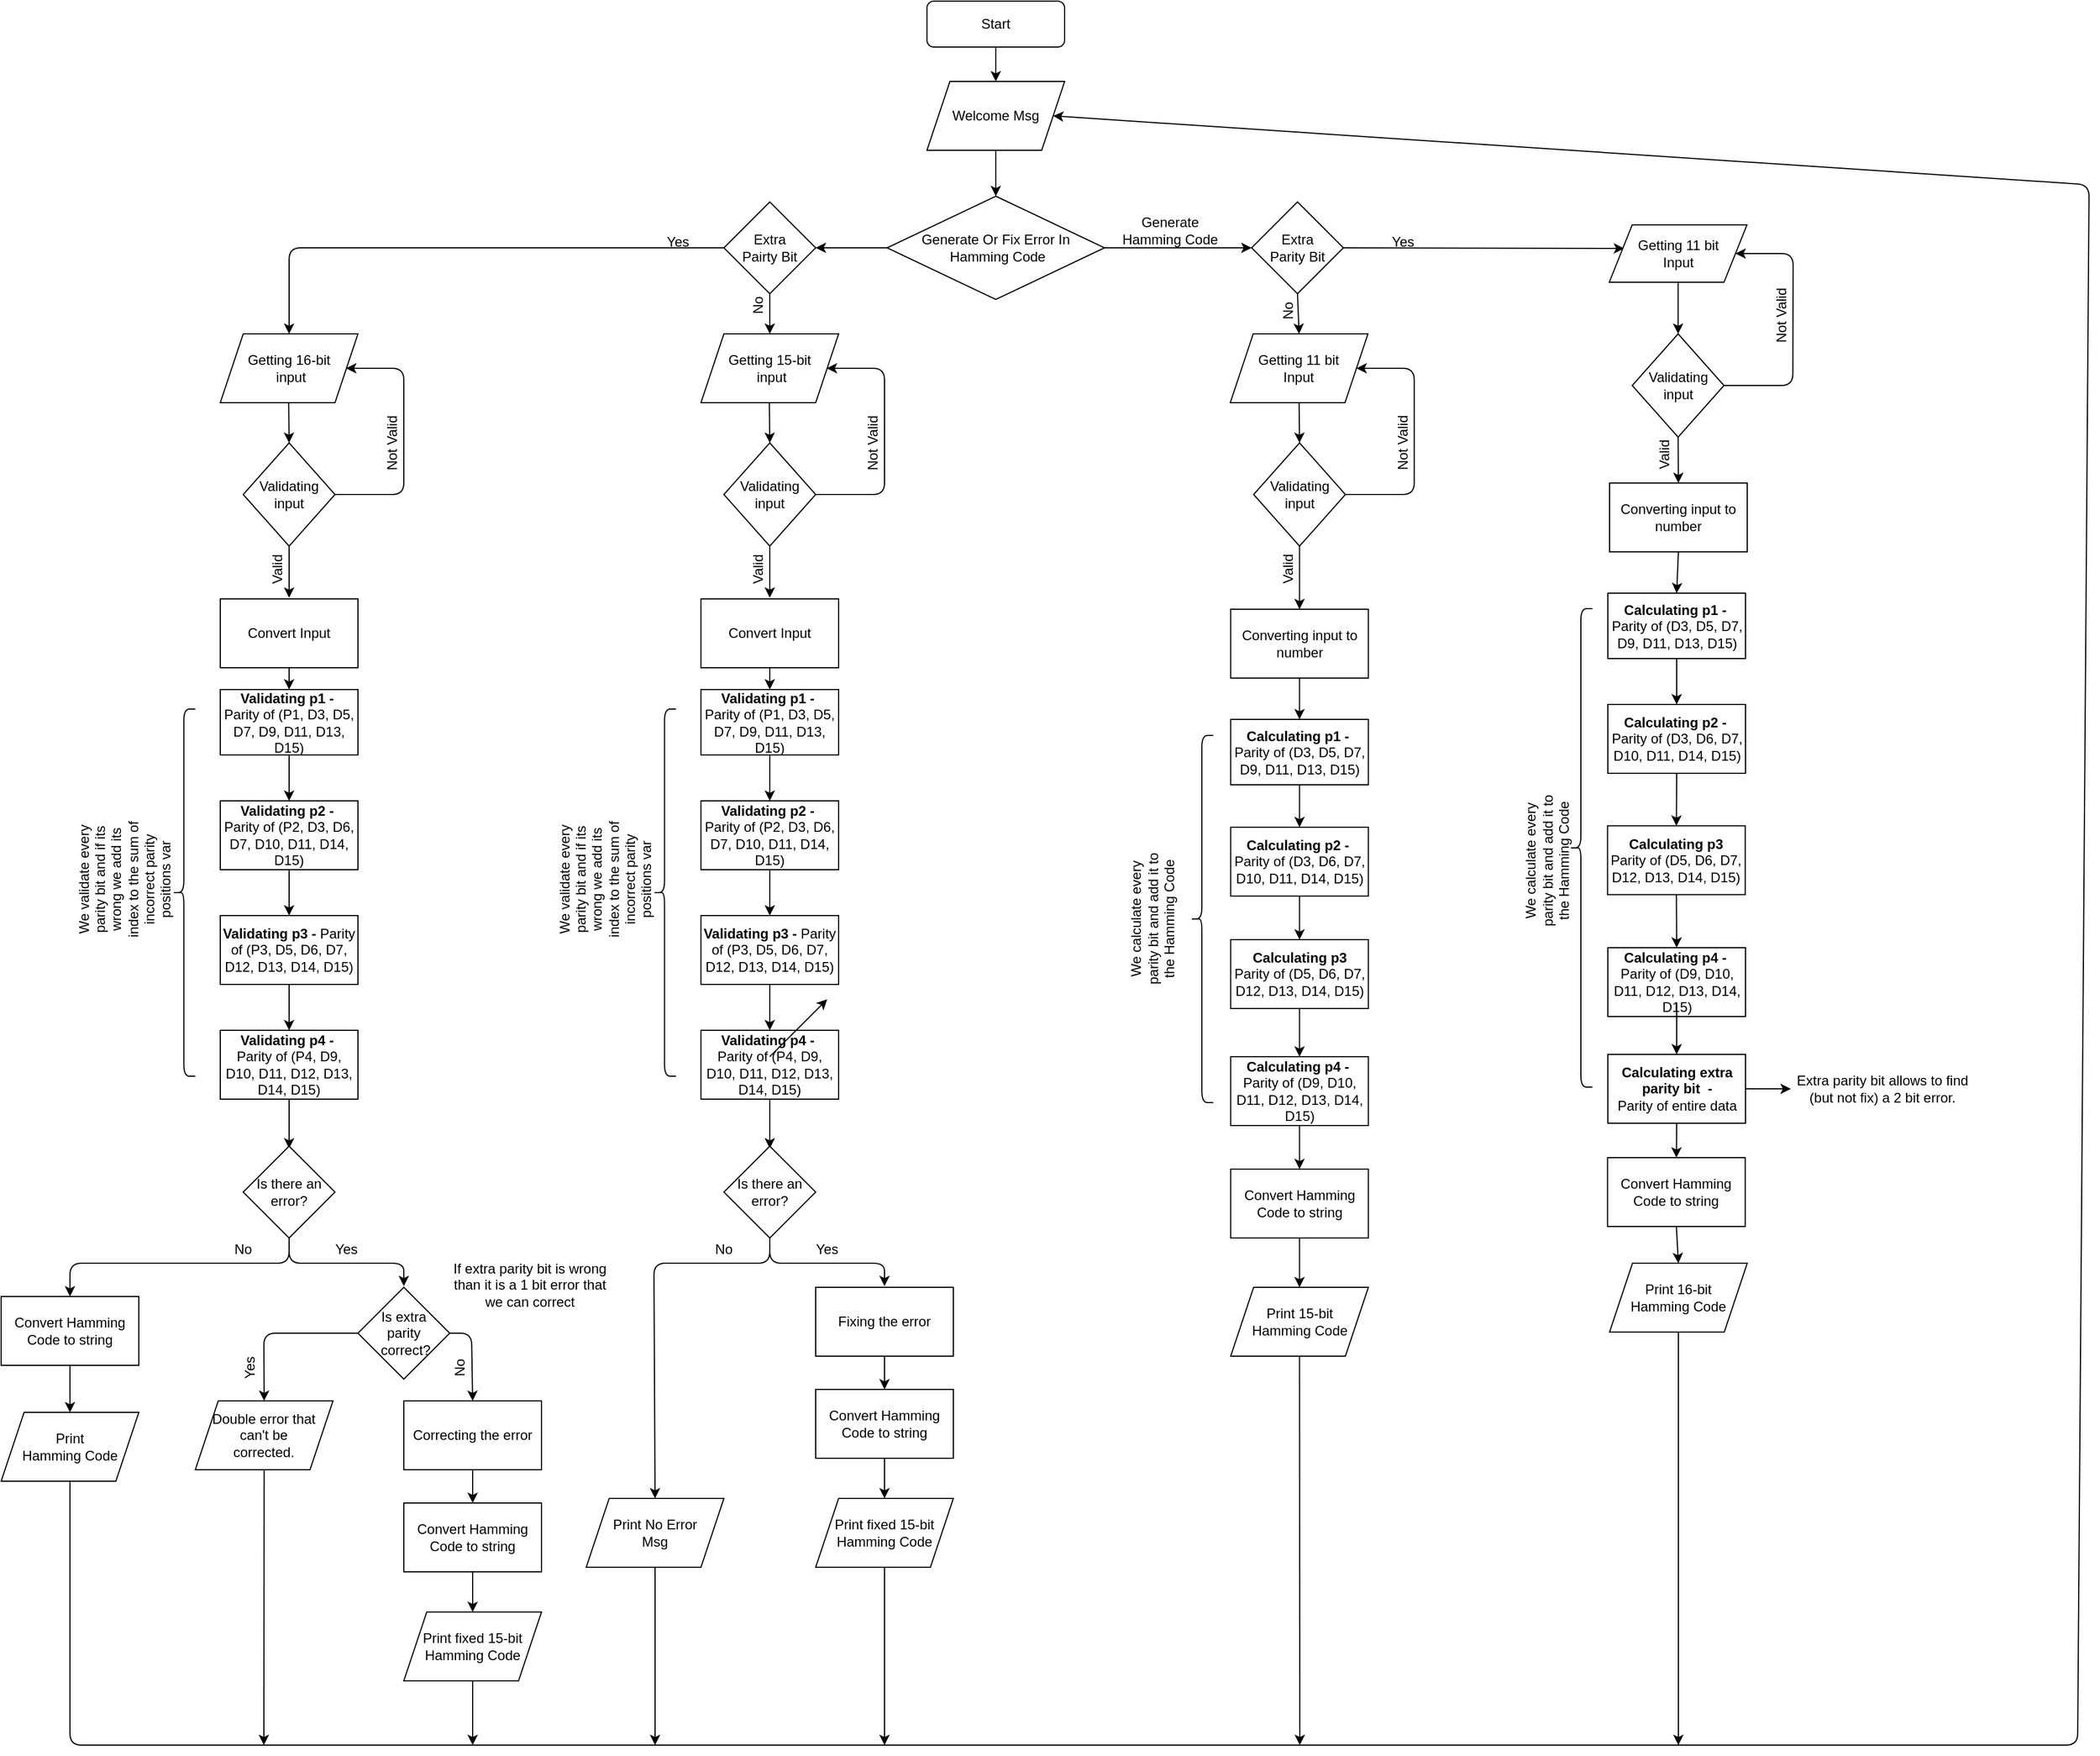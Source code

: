 <mxfile version="14.7.4" type="github">
  <diagram id="C5RBs43oDa-KdzZeNtuy" name="Page-1">
    <mxGraphModel dx="3651" dy="1689" grid="1" gridSize="10" guides="1" tooltips="1" connect="1" arrows="1" fold="1" page="1" pageScale="1" pageWidth="1654" pageHeight="1169" math="0" shadow="0">
      <root>
        <mxCell id="WIyWlLk6GJQsqaUBKTNV-0" />
        <mxCell id="WIyWlLk6GJQsqaUBKTNV-1" parent="WIyWlLk6GJQsqaUBKTNV-0" />
        <mxCell id="xXMIpHP0vvAsFntQTSwB-5" value="Welcome Msg" style="shape=parallelogram;perimeter=parallelogramPerimeter;whiteSpace=wrap;html=1;fixedSize=1;" parent="WIyWlLk6GJQsqaUBKTNV-1" vertex="1">
          <mxGeometry x="1397" y="110" width="120" height="60" as="geometry" />
        </mxCell>
        <mxCell id="xXMIpHP0vvAsFntQTSwB-6" value="" style="endArrow=classic;html=1;exitX=0.5;exitY=1;exitDx=0;exitDy=0;" parent="WIyWlLk6GJQsqaUBKTNV-1" target="xXMIpHP0vvAsFntQTSwB-5" edge="1">
          <mxGeometry width="50" height="50" relative="1" as="geometry">
            <mxPoint x="1457" y="80" as="sourcePoint" />
            <mxPoint x="1460" y="150" as="targetPoint" />
          </mxGeometry>
        </mxCell>
        <mxCell id="xXMIpHP0vvAsFntQTSwB-7" value="Generate Or Fix Error In&lt;br&gt;&amp;nbsp;Hamming Code" style="rhombus;whiteSpace=wrap;html=1;" parent="WIyWlLk6GJQsqaUBKTNV-1" vertex="1">
          <mxGeometry x="1362.25" y="210" width="189.5" height="90" as="geometry" />
        </mxCell>
        <mxCell id="xXMIpHP0vvAsFntQTSwB-8" value="" style="endArrow=classic;html=1;exitX=0.5;exitY=1;exitDx=0;exitDy=0;" parent="WIyWlLk6GJQsqaUBKTNV-1" source="xXMIpHP0vvAsFntQTSwB-5" target="xXMIpHP0vvAsFntQTSwB-7" edge="1">
          <mxGeometry width="50" height="50" relative="1" as="geometry">
            <mxPoint x="1190" y="310" as="sourcePoint" />
            <mxPoint x="1240" y="260" as="targetPoint" />
          </mxGeometry>
        </mxCell>
        <mxCell id="xXMIpHP0vvAsFntQTSwB-10" value="Start" style="rounded=1;whiteSpace=wrap;html=1;" parent="WIyWlLk6GJQsqaUBKTNV-1" vertex="1">
          <mxGeometry x="1397" y="40" width="120" height="40" as="geometry" />
        </mxCell>
        <mxCell id="xXMIpHP0vvAsFntQTSwB-11" value="" style="endArrow=classic;html=1;exitX=0;exitY=0.5;exitDx=0;exitDy=0;" parent="WIyWlLk6GJQsqaUBKTNV-1" source="xXMIpHP0vvAsFntQTSwB-7" edge="1">
          <mxGeometry width="50" height="50" relative="1" as="geometry">
            <mxPoint x="1280" y="440" as="sourcePoint" />
            <mxPoint x="1300" y="255" as="targetPoint" />
          </mxGeometry>
        </mxCell>
        <mxCell id="xXMIpHP0vvAsFntQTSwB-12" value="" style="endArrow=classic;html=1;exitX=1;exitY=0.5;exitDx=0;exitDy=0;" parent="WIyWlLk6GJQsqaUBKTNV-1" source="xXMIpHP0vvAsFntQTSwB-7" edge="1">
          <mxGeometry width="50" height="50" relative="1" as="geometry">
            <mxPoint x="1240" y="480" as="sourcePoint" />
            <mxPoint x="1680" y="255" as="targetPoint" />
          </mxGeometry>
        </mxCell>
        <mxCell id="xXMIpHP0vvAsFntQTSwB-13" value="Generate Hamming Code" style="text;html=1;strokeColor=none;fillColor=none;align=center;verticalAlign=middle;whiteSpace=wrap;rounded=0;" parent="WIyWlLk6GJQsqaUBKTNV-1" vertex="1">
          <mxGeometry x="1560" y="230" width="98.25" height="20" as="geometry" />
        </mxCell>
        <mxCell id="xXMIpHP0vvAsFntQTSwB-14" value="Getting 11 bit&lt;br&gt;Input" style="shape=parallelogram;perimeter=parallelogramPerimeter;whiteSpace=wrap;html=1;fixedSize=1;" parent="WIyWlLk6GJQsqaUBKTNV-1" vertex="1">
          <mxGeometry x="1661.38" y="330" width="120" height="60" as="geometry" />
        </mxCell>
        <mxCell id="xXMIpHP0vvAsFntQTSwB-16" value="" style="endArrow=classic;html=1;exitX=0.5;exitY=1;exitDx=0;exitDy=0;entryX=0.5;entryY=0;entryDx=0;entryDy=0;" parent="WIyWlLk6GJQsqaUBKTNV-1" source="xXMIpHP0vvAsFntQTSwB-14" edge="1">
          <mxGeometry width="50" height="50" relative="1" as="geometry">
            <mxPoint x="1381.75" y="545" as="sourcePoint" />
            <mxPoint x="1721.75" y="425" as="targetPoint" />
          </mxGeometry>
        </mxCell>
        <mxCell id="xXMIpHP0vvAsFntQTSwB-17" value="" style="endArrow=classic;html=1;exitX=0.5;exitY=1;exitDx=0;exitDy=0;entryX=0.5;entryY=0;entryDx=0;entryDy=0;" parent="WIyWlLk6GJQsqaUBKTNV-1" source="xXMIpHP0vvAsFntQTSwB-39" target="xXMIpHP0vvAsFntQTSwB-138" edge="1">
          <mxGeometry width="50" height="50" relative="1" as="geometry">
            <mxPoint x="1721.75" y="521" as="sourcePoint" />
            <mxPoint x="1719" y="580" as="targetPoint" />
          </mxGeometry>
        </mxCell>
        <mxCell id="xXMIpHP0vvAsFntQTSwB-18" value="&lt;b&gt;Calculating p1 -&amp;nbsp;&lt;br&gt;&lt;/b&gt;Parity of (D3, D5, D7, D9, D11, D13, D15)" style="rounded=0;whiteSpace=wrap;html=1;" parent="WIyWlLk6GJQsqaUBKTNV-1" vertex="1">
          <mxGeometry x="1661.75" y="666" width="120" height="57" as="geometry" />
        </mxCell>
        <mxCell id="xXMIpHP0vvAsFntQTSwB-21" value="" style="endArrow=classic;html=1;exitX=0.5;exitY=1;exitDx=0;exitDy=0;entryX=0.5;entryY=0;entryDx=0;entryDy=0;" parent="WIyWlLk6GJQsqaUBKTNV-1" source="xXMIpHP0vvAsFntQTSwB-18" target="xXMIpHP0vvAsFntQTSwB-22" edge="1">
          <mxGeometry width="50" height="50" relative="1" as="geometry">
            <mxPoint x="1718.75" y="727" as="sourcePoint" />
            <mxPoint x="1718.75" y="767" as="targetPoint" />
          </mxGeometry>
        </mxCell>
        <mxCell id="xXMIpHP0vvAsFntQTSwB-22" value="&lt;b&gt;Calculating p2 -&amp;nbsp;&lt;/b&gt;&lt;br&gt;Parity of (D3, D6, D7, D10, D11, D14, D15)" style="rounded=0;whiteSpace=wrap;html=1;" parent="WIyWlLk6GJQsqaUBKTNV-1" vertex="1">
          <mxGeometry x="1661.75" y="760" width="120" height="60" as="geometry" />
        </mxCell>
        <mxCell id="xXMIpHP0vvAsFntQTSwB-23" value="" style="endArrow=classic;html=1;exitX=0.5;exitY=1;exitDx=0;exitDy=0;entryX=0.5;entryY=0;entryDx=0;entryDy=0;" parent="WIyWlLk6GJQsqaUBKTNV-1" source="xXMIpHP0vvAsFntQTSwB-22" target="xXMIpHP0vvAsFntQTSwB-24" edge="1">
          <mxGeometry width="50" height="50" relative="1" as="geometry">
            <mxPoint x="1718.75" y="827" as="sourcePoint" />
            <mxPoint x="1718.75" y="867" as="targetPoint" />
          </mxGeometry>
        </mxCell>
        <mxCell id="xXMIpHP0vvAsFntQTSwB-24" value="&lt;b&gt;Calculating p3&lt;/b&gt;&lt;br&gt;Parity of (D5, D6, D7, D12, D13, D14, D15)" style="rounded=0;whiteSpace=wrap;html=1;" parent="WIyWlLk6GJQsqaUBKTNV-1" vertex="1">
          <mxGeometry x="1661.75" y="858" width="120" height="60" as="geometry" />
        </mxCell>
        <mxCell id="xXMIpHP0vvAsFntQTSwB-25" value="" style="endArrow=classic;html=1;exitX=0.5;exitY=1;exitDx=0;exitDy=0;entryX=0.5;entryY=0;entryDx=0;entryDy=0;" parent="WIyWlLk6GJQsqaUBKTNV-1" source="xXMIpHP0vvAsFntQTSwB-24" target="xXMIpHP0vvAsFntQTSwB-26" edge="1">
          <mxGeometry width="50" height="50" relative="1" as="geometry">
            <mxPoint x="1718.75" y="927" as="sourcePoint" />
            <mxPoint x="1719" y="980" as="targetPoint" />
          </mxGeometry>
        </mxCell>
        <mxCell id="xXMIpHP0vvAsFntQTSwB-26" value="&lt;b&gt;Calculating p4 -&amp;nbsp;&lt;/b&gt;&lt;br&gt;Parity of (D9, D10, D11, D12, D13, D14, D15)" style="rounded=0;whiteSpace=wrap;html=1;" parent="WIyWlLk6GJQsqaUBKTNV-1" vertex="1">
          <mxGeometry x="1661.75" y="960" width="120" height="60" as="geometry" />
        </mxCell>
        <mxCell id="xXMIpHP0vvAsFntQTSwB-35" value="Convert Hamming Code to string" style="rounded=0;whiteSpace=wrap;html=1;" parent="WIyWlLk6GJQsqaUBKTNV-1" vertex="1">
          <mxGeometry x="1661.75" y="1058" width="120" height="60" as="geometry" />
        </mxCell>
        <mxCell id="xXMIpHP0vvAsFntQTSwB-36" value="" style="endArrow=classic;html=1;exitX=0.5;exitY=1;exitDx=0;exitDy=0;entryX=0.5;entryY=0;entryDx=0;entryDy=0;" parent="WIyWlLk6GJQsqaUBKTNV-1" source="xXMIpHP0vvAsFntQTSwB-26" target="xXMIpHP0vvAsFntQTSwB-35" edge="1">
          <mxGeometry width="50" height="50" relative="1" as="geometry">
            <mxPoint x="1718.75" y="1027" as="sourcePoint" />
            <mxPoint x="1428.75" y="1132" as="targetPoint" />
          </mxGeometry>
        </mxCell>
        <mxCell id="xXMIpHP0vvAsFntQTSwB-37" value="Print 15-bit&lt;br&gt;Hamming Code" style="shape=parallelogram;perimeter=parallelogramPerimeter;whiteSpace=wrap;html=1;fixedSize=1;" parent="WIyWlLk6GJQsqaUBKTNV-1" vertex="1">
          <mxGeometry x="1661.75" y="1161" width="120" height="60" as="geometry" />
        </mxCell>
        <mxCell id="xXMIpHP0vvAsFntQTSwB-38" value="" style="endArrow=classic;html=1;exitX=0.5;exitY=1;exitDx=0;exitDy=0;entryX=0.5;entryY=0;entryDx=0;entryDy=0;" parent="WIyWlLk6GJQsqaUBKTNV-1" source="xXMIpHP0vvAsFntQTSwB-35" target="xXMIpHP0vvAsFntQTSwB-37" edge="1">
          <mxGeometry width="50" height="50" relative="1" as="geometry">
            <mxPoint x="1751.75" y="928" as="sourcePoint" />
            <mxPoint x="1751.75" y="963" as="targetPoint" />
          </mxGeometry>
        </mxCell>
        <mxCell id="xXMIpHP0vvAsFntQTSwB-39" value="&amp;nbsp;Validating&amp;nbsp;&lt;br&gt;input" style="rhombus;whiteSpace=wrap;html=1;" parent="WIyWlLk6GJQsqaUBKTNV-1" vertex="1">
          <mxGeometry x="1681.75" y="425" width="80" height="90" as="geometry" />
        </mxCell>
        <mxCell id="xXMIpHP0vvAsFntQTSwB-42" value="" style="endArrow=classic;html=1;exitX=1;exitY=0.5;exitDx=0;exitDy=0;entryX=1;entryY=0.5;entryDx=0;entryDy=0;" parent="WIyWlLk6GJQsqaUBKTNV-1" source="xXMIpHP0vvAsFntQTSwB-39" target="xXMIpHP0vvAsFntQTSwB-14" edge="1">
          <mxGeometry width="50" height="50" relative="1" as="geometry">
            <mxPoint x="1491.75" y="525" as="sourcePoint" />
            <mxPoint x="1541.75" y="475" as="targetPoint" />
            <Array as="points">
              <mxPoint x="1821.75" y="470" />
              <mxPoint x="1821.75" y="360" />
            </Array>
          </mxGeometry>
        </mxCell>
        <mxCell id="xXMIpHP0vvAsFntQTSwB-43" value="Not Valid" style="text;html=1;strokeColor=none;fillColor=none;align=center;verticalAlign=middle;whiteSpace=wrap;rounded=0;rotation=-90;" parent="WIyWlLk6GJQsqaUBKTNV-1" vertex="1">
          <mxGeometry x="1781.75" y="415" width="60" height="20" as="geometry" />
        </mxCell>
        <mxCell id="xXMIpHP0vvAsFntQTSwB-47" value="Valid" style="text;html=1;strokeColor=none;fillColor=none;align=center;verticalAlign=middle;whiteSpace=wrap;rounded=0;rotation=-90;" parent="WIyWlLk6GJQsqaUBKTNV-1" vertex="1">
          <mxGeometry x="1691.75" y="525" width="40" height="20" as="geometry" />
        </mxCell>
        <mxCell id="xXMIpHP0vvAsFntQTSwB-52" value="Extra &lt;br&gt;Parity Bit" style="rhombus;whiteSpace=wrap;html=1;" parent="WIyWlLk6GJQsqaUBKTNV-1" vertex="1">
          <mxGeometry x="1680" y="215" width="80" height="80" as="geometry" />
        </mxCell>
        <mxCell id="xXMIpHP0vvAsFntQTSwB-53" value="" style="endArrow=classic;html=1;exitX=0.5;exitY=1;exitDx=0;exitDy=0;entryX=0.5;entryY=0;entryDx=0;entryDy=0;" parent="WIyWlLk6GJQsqaUBKTNV-1" source="xXMIpHP0vvAsFntQTSwB-52" target="xXMIpHP0vvAsFntQTSwB-14" edge="1">
          <mxGeometry width="50" height="50" relative="1" as="geometry">
            <mxPoint x="1410" y="230" as="sourcePoint" />
            <mxPoint x="1460" y="180" as="targetPoint" />
          </mxGeometry>
        </mxCell>
        <mxCell id="xXMIpHP0vvAsFntQTSwB-57" value="No" style="text;html=1;strokeColor=none;fillColor=none;align=center;verticalAlign=middle;whiteSpace=wrap;rounded=0;rotation=-90;" parent="WIyWlLk6GJQsqaUBKTNV-1" vertex="1">
          <mxGeometry x="1691.75" y="300" width="40" height="20" as="geometry" />
        </mxCell>
        <mxCell id="xXMIpHP0vvAsFntQTSwB-58" value="" style="endArrow=classic;html=1;exitX=1;exitY=0.5;exitDx=0;exitDy=0;entryX=0.108;entryY=0.41;entryDx=0;entryDy=0;entryPerimeter=0;" parent="WIyWlLk6GJQsqaUBKTNV-1" source="xXMIpHP0vvAsFntQTSwB-52" target="xXMIpHP0vvAsFntQTSwB-61" edge="1">
          <mxGeometry width="50" height="50" relative="1" as="geometry">
            <mxPoint x="2020" y="310" as="sourcePoint" />
            <mxPoint x="2000" y="255" as="targetPoint" />
          </mxGeometry>
        </mxCell>
        <mxCell id="xXMIpHP0vvAsFntQTSwB-59" value="Yes" style="text;html=1;strokeColor=none;fillColor=none;align=center;verticalAlign=middle;whiteSpace=wrap;rounded=0;" parent="WIyWlLk6GJQsqaUBKTNV-1" vertex="1">
          <mxGeometry x="1791.75" y="240" width="40" height="20" as="geometry" />
        </mxCell>
        <mxCell id="xXMIpHP0vvAsFntQTSwB-61" value="Getting 11 bit&lt;br&gt;Input" style="shape=parallelogram;perimeter=parallelogramPerimeter;whiteSpace=wrap;html=1;fixedSize=1;" parent="WIyWlLk6GJQsqaUBKTNV-1" vertex="1">
          <mxGeometry x="1991.75" y="235" width="120" height="50" as="geometry" />
        </mxCell>
        <mxCell id="xXMIpHP0vvAsFntQTSwB-62" value="" style="endArrow=classic;html=1;entryX=0.5;entryY=0;entryDx=0;entryDy=0;" parent="WIyWlLk6GJQsqaUBKTNV-1" source="xXMIpHP0vvAsFntQTSwB-61" edge="1">
          <mxGeometry width="50" height="50" relative="1" as="geometry">
            <mxPoint x="1711.75" y="450" as="sourcePoint" />
            <mxPoint x="2051.75" y="330" as="targetPoint" />
          </mxGeometry>
        </mxCell>
        <mxCell id="xXMIpHP0vvAsFntQTSwB-63" value="" style="endArrow=classic;html=1;entryX=0.5;entryY=0;entryDx=0;entryDy=0;exitX=0.5;exitY=1;exitDx=0;exitDy=0;" parent="WIyWlLk6GJQsqaUBKTNV-1" source="xXMIpHP0vvAsFntQTSwB-140" target="xXMIpHP0vvAsFntQTSwB-64" edge="1">
          <mxGeometry width="50" height="50" relative="1" as="geometry">
            <mxPoint x="2060.25" y="530" as="sourcePoint" />
            <mxPoint x="2058.25" y="571.5" as="targetPoint" />
          </mxGeometry>
        </mxCell>
        <mxCell id="xXMIpHP0vvAsFntQTSwB-64" value="&lt;b&gt;Calculating p1 -&amp;nbsp;&lt;br&gt;&lt;/b&gt;Parity of (D3, D5, D7, D9, D11, D13, D15)" style="rounded=0;whiteSpace=wrap;html=1;" parent="WIyWlLk6GJQsqaUBKTNV-1" vertex="1">
          <mxGeometry x="1990.5" y="556" width="120" height="57" as="geometry" />
        </mxCell>
        <mxCell id="xXMIpHP0vvAsFntQTSwB-65" value="" style="endArrow=classic;html=1;exitX=0.5;exitY=1;exitDx=0;exitDy=0;" parent="WIyWlLk6GJQsqaUBKTNV-1" edge="1">
          <mxGeometry width="50" height="50" relative="1" as="geometry">
            <mxPoint x="2050.5" y="613" as="sourcePoint" />
            <mxPoint x="2050.5" y="653" as="targetPoint" />
          </mxGeometry>
        </mxCell>
        <mxCell id="xXMIpHP0vvAsFntQTSwB-66" value="&lt;b&gt;Calculating p2 -&amp;nbsp;&lt;/b&gt;&lt;br&gt;Parity of (D3, D6, D7, D10, D11, D14, D15)" style="rounded=0;whiteSpace=wrap;html=1;" parent="WIyWlLk6GJQsqaUBKTNV-1" vertex="1">
          <mxGeometry x="1990.5" y="653" width="120" height="60" as="geometry" />
        </mxCell>
        <mxCell id="xXMIpHP0vvAsFntQTSwB-67" value="" style="endArrow=classic;html=1;exitX=0.5;exitY=1;exitDx=0;exitDy=0;entryX=0.5;entryY=0;entryDx=0;entryDy=0;" parent="WIyWlLk6GJQsqaUBKTNV-1" target="xXMIpHP0vvAsFntQTSwB-68" edge="1">
          <mxGeometry width="50" height="50" relative="1" as="geometry">
            <mxPoint x="2050.5" y="713" as="sourcePoint" />
            <mxPoint x="2050.5" y="753" as="targetPoint" />
          </mxGeometry>
        </mxCell>
        <mxCell id="xXMIpHP0vvAsFntQTSwB-68" value="&lt;b&gt;Calculating p3&lt;/b&gt;&lt;br&gt;Parity of (D5, D6, D7, D12, D13, D14, D15)" style="rounded=0;whiteSpace=wrap;html=1;" parent="WIyWlLk6GJQsqaUBKTNV-1" vertex="1">
          <mxGeometry x="1990.25" y="758.75" width="120" height="60" as="geometry" />
        </mxCell>
        <mxCell id="xXMIpHP0vvAsFntQTSwB-69" value="" style="endArrow=classic;html=1;exitX=0.5;exitY=1;exitDx=0;exitDy=0;entryX=0.5;entryY=0;entryDx=0;entryDy=0;" parent="WIyWlLk6GJQsqaUBKTNV-1" source="xXMIpHP0vvAsFntQTSwB-68" target="xXMIpHP0vvAsFntQTSwB-70" edge="1">
          <mxGeometry width="50" height="50" relative="1" as="geometry">
            <mxPoint x="2050.5" y="813" as="sourcePoint" />
            <mxPoint x="2050.5" y="853" as="targetPoint" />
          </mxGeometry>
        </mxCell>
        <mxCell id="xXMIpHP0vvAsFntQTSwB-70" value="&lt;b&gt;Calculating p4 -&amp;nbsp;&lt;/b&gt;&lt;br&gt;Parity of (D9, D10, D11, D12, D13, D14, D15)" style="rounded=0;whiteSpace=wrap;html=1;" parent="WIyWlLk6GJQsqaUBKTNV-1" vertex="1">
          <mxGeometry x="1990.5" y="865" width="120" height="60" as="geometry" />
        </mxCell>
        <mxCell id="xXMIpHP0vvAsFntQTSwB-71" value="&lt;b&gt;Calculating extra parity bit&amp;nbsp; - &lt;/b&gt;&lt;br&gt;Parity of entire data" style="rounded=0;whiteSpace=wrap;html=1;" parent="WIyWlLk6GJQsqaUBKTNV-1" vertex="1">
          <mxGeometry x="1990.5" y="958" width="120" height="60" as="geometry" />
        </mxCell>
        <mxCell id="xXMIpHP0vvAsFntQTSwB-72" value="" style="endArrow=classic;html=1;exitX=0.5;exitY=1;exitDx=0;exitDy=0;entryX=0.5;entryY=0;entryDx=0;entryDy=0;" parent="WIyWlLk6GJQsqaUBKTNV-1" target="xXMIpHP0vvAsFntQTSwB-71" edge="1">
          <mxGeometry width="50" height="50" relative="1" as="geometry">
            <mxPoint x="2050.5" y="913" as="sourcePoint" />
            <mxPoint x="1760.5" y="1018" as="targetPoint" />
          </mxGeometry>
        </mxCell>
        <mxCell id="xXMIpHP0vvAsFntQTSwB-74" value="&amp;nbsp;Validating&amp;nbsp;&lt;br&gt;input" style="rhombus;whiteSpace=wrap;html=1;" parent="WIyWlLk6GJQsqaUBKTNV-1" vertex="1">
          <mxGeometry x="2011.75" y="330" width="80" height="90" as="geometry" />
        </mxCell>
        <mxCell id="xXMIpHP0vvAsFntQTSwB-75" value="" style="endArrow=classic;html=1;exitX=1;exitY=0.5;exitDx=0;exitDy=0;entryX=1;entryY=0.5;entryDx=0;entryDy=0;" parent="WIyWlLk6GJQsqaUBKTNV-1" source="xXMIpHP0vvAsFntQTSwB-74" target="xXMIpHP0vvAsFntQTSwB-61" edge="1">
          <mxGeometry width="50" height="50" relative="1" as="geometry">
            <mxPoint x="1821.75" y="430" as="sourcePoint" />
            <mxPoint x="1871.75" y="380" as="targetPoint" />
            <Array as="points">
              <mxPoint x="2151.75" y="375" />
              <mxPoint x="2152" y="260" />
            </Array>
          </mxGeometry>
        </mxCell>
        <mxCell id="xXMIpHP0vvAsFntQTSwB-76" value="Not Valid" style="text;html=1;strokeColor=none;fillColor=none;align=center;verticalAlign=middle;whiteSpace=wrap;rounded=0;rotation=-90;" parent="WIyWlLk6GJQsqaUBKTNV-1" vertex="1">
          <mxGeometry x="2111.75" y="304" width="60" height="20" as="geometry" />
        </mxCell>
        <mxCell id="xXMIpHP0vvAsFntQTSwB-77" value="Valid" style="text;html=1;strokeColor=none;fillColor=none;align=center;verticalAlign=middle;whiteSpace=wrap;rounded=0;rotation=-90;" parent="WIyWlLk6GJQsqaUBKTNV-1" vertex="1">
          <mxGeometry x="2020" y="425" width="40" height="20" as="geometry" />
        </mxCell>
        <mxCell id="xXMIpHP0vvAsFntQTSwB-82" value="Extra parity bit allows to find (but not fix) a 2 bit error." style="text;html=1;strokeColor=none;fillColor=none;align=center;verticalAlign=middle;whiteSpace=wrap;rounded=0;" parent="WIyWlLk6GJQsqaUBKTNV-1" vertex="1">
          <mxGeometry x="2150" y="948" width="160" height="80" as="geometry" />
        </mxCell>
        <mxCell id="xXMIpHP0vvAsFntQTSwB-83" value="" style="endArrow=classic;html=1;exitX=1;exitY=0.5;exitDx=0;exitDy=0;entryX=0;entryY=0.5;entryDx=0;entryDy=0;" parent="WIyWlLk6GJQsqaUBKTNV-1" source="xXMIpHP0vvAsFntQTSwB-71" target="xXMIpHP0vvAsFntQTSwB-82" edge="1">
          <mxGeometry width="50" height="50" relative="1" as="geometry">
            <mxPoint x="2178.75" y="970" as="sourcePoint" />
            <mxPoint x="2147" y="978" as="targetPoint" />
          </mxGeometry>
        </mxCell>
        <mxCell id="xXMIpHP0vvAsFntQTSwB-84" value="Convert Hamming Code to string" style="rounded=0;whiteSpace=wrap;html=1;" parent="WIyWlLk6GJQsqaUBKTNV-1" vertex="1">
          <mxGeometry x="1990.25" y="1048" width="120" height="60" as="geometry" />
        </mxCell>
        <mxCell id="xXMIpHP0vvAsFntQTSwB-85" value="Print 16-bit&lt;br&gt;Hamming Code" style="shape=parallelogram;perimeter=parallelogramPerimeter;whiteSpace=wrap;html=1;fixedSize=1;" parent="WIyWlLk6GJQsqaUBKTNV-1" vertex="1">
          <mxGeometry x="1992" y="1140" width="120" height="60" as="geometry" />
        </mxCell>
        <mxCell id="xXMIpHP0vvAsFntQTSwB-86" value="" style="endArrow=classic;html=1;exitX=0.5;exitY=1;exitDx=0;exitDy=0;entryX=0.5;entryY=0;entryDx=0;entryDy=0;" parent="WIyWlLk6GJQsqaUBKTNV-1" source="xXMIpHP0vvAsFntQTSwB-84" target="xXMIpHP0vvAsFntQTSwB-85" edge="1">
          <mxGeometry width="50" height="50" relative="1" as="geometry">
            <mxPoint x="2080.5" y="1005" as="sourcePoint" />
            <mxPoint x="2080.5" y="1040" as="targetPoint" />
          </mxGeometry>
        </mxCell>
        <mxCell id="xXMIpHP0vvAsFntQTSwB-87" value="" style="endArrow=classic;html=1;exitX=0.5;exitY=1;exitDx=0;exitDy=0;entryX=0.5;entryY=0;entryDx=0;entryDy=0;" parent="WIyWlLk6GJQsqaUBKTNV-1" source="xXMIpHP0vvAsFntQTSwB-71" target="xXMIpHP0vvAsFntQTSwB-84" edge="1">
          <mxGeometry width="50" height="50" relative="1" as="geometry">
            <mxPoint x="1736.5" y="1018" as="sourcePoint" />
            <mxPoint x="1736.5" y="1053" as="targetPoint" />
          </mxGeometry>
        </mxCell>
        <mxCell id="xXMIpHP0vvAsFntQTSwB-89" value="Extra &lt;br&gt;Pairty Bit" style="rhombus;whiteSpace=wrap;html=1;" parent="WIyWlLk6GJQsqaUBKTNV-1" vertex="1">
          <mxGeometry x="1220" y="215" width="80" height="80" as="geometry" />
        </mxCell>
        <mxCell id="xXMIpHP0vvAsFntQTSwB-90" value="" style="endArrow=classic;html=1;exitX=0.5;exitY=1;exitDx=0;exitDy=0;" parent="WIyWlLk6GJQsqaUBKTNV-1" source="xXMIpHP0vvAsFntQTSwB-89" edge="1">
          <mxGeometry width="50" height="50" relative="1" as="geometry">
            <mxPoint x="1270" y="510" as="sourcePoint" />
            <mxPoint x="1260" y="330" as="targetPoint" />
          </mxGeometry>
        </mxCell>
        <mxCell id="xXMIpHP0vvAsFntQTSwB-95" value="No" style="text;html=1;strokeColor=none;fillColor=none;align=center;verticalAlign=middle;whiteSpace=wrap;rounded=0;rotation=-90;" parent="WIyWlLk6GJQsqaUBKTNV-1" vertex="1">
          <mxGeometry x="1230" y="295" width="40" height="20" as="geometry" />
        </mxCell>
        <mxCell id="xXMIpHP0vvAsFntQTSwB-96" value="Getting 15-bit&lt;br&gt;&amp;nbsp;input" style="shape=parallelogram;perimeter=parallelogramPerimeter;whiteSpace=wrap;html=1;fixedSize=1;" parent="WIyWlLk6GJQsqaUBKTNV-1" vertex="1">
          <mxGeometry x="1200" y="330" width="120" height="60" as="geometry" />
        </mxCell>
        <mxCell id="xXMIpHP0vvAsFntQTSwB-97" value="" style="endArrow=classic;html=1;exitX=0.5;exitY=1;exitDx=0;exitDy=0;entryX=0.5;entryY=0;entryDx=0;entryDy=0;" parent="WIyWlLk6GJQsqaUBKTNV-1" edge="1">
          <mxGeometry width="50" height="50" relative="1" as="geometry">
            <mxPoint x="1259.63" y="390" as="sourcePoint" />
            <mxPoint x="1260" y="425" as="targetPoint" />
          </mxGeometry>
        </mxCell>
        <mxCell id="xXMIpHP0vvAsFntQTSwB-98" value="&amp;nbsp;Validating&amp;nbsp;&lt;br&gt;input" style="rhombus;whiteSpace=wrap;html=1;" parent="WIyWlLk6GJQsqaUBKTNV-1" vertex="1">
          <mxGeometry x="1220" y="425" width="80" height="90" as="geometry" />
        </mxCell>
        <mxCell id="xXMIpHP0vvAsFntQTSwB-99" value="" style="endArrow=classic;html=1;exitX=1;exitY=0.5;exitDx=0;exitDy=0;entryX=1;entryY=0.5;entryDx=0;entryDy=0;" parent="WIyWlLk6GJQsqaUBKTNV-1" source="xXMIpHP0vvAsFntQTSwB-98" edge="1">
          <mxGeometry width="50" height="50" relative="1" as="geometry">
            <mxPoint x="1030" y="525" as="sourcePoint" />
            <mxPoint x="1309.63" y="360" as="targetPoint" />
            <Array as="points">
              <mxPoint x="1360" y="470" />
              <mxPoint x="1360" y="360" />
            </Array>
          </mxGeometry>
        </mxCell>
        <mxCell id="xXMIpHP0vvAsFntQTSwB-100" value="Not Valid" style="text;html=1;strokeColor=none;fillColor=none;align=center;verticalAlign=middle;whiteSpace=wrap;rounded=0;rotation=-90;" parent="WIyWlLk6GJQsqaUBKTNV-1" vertex="1">
          <mxGeometry x="1320" y="415" width="60" height="20" as="geometry" />
        </mxCell>
        <mxCell id="xXMIpHP0vvAsFntQTSwB-101" value="Valid" style="text;html=1;strokeColor=none;fillColor=none;align=center;verticalAlign=middle;whiteSpace=wrap;rounded=0;rotation=-90;" parent="WIyWlLk6GJQsqaUBKTNV-1" vertex="1">
          <mxGeometry x="1230" y="525" width="40" height="20" as="geometry" />
        </mxCell>
        <mxCell id="xXMIpHP0vvAsFntQTSwB-102" value="" style="endArrow=classic;html=1;exitX=0.5;exitY=1;exitDx=0;exitDy=0;" parent="WIyWlLk6GJQsqaUBKTNV-1" source="xXMIpHP0vvAsFntQTSwB-98" edge="1">
          <mxGeometry width="50" height="50" relative="1" as="geometry">
            <mxPoint x="1260" y="460" as="sourcePoint" />
            <mxPoint x="1260" y="560" as="targetPoint" />
          </mxGeometry>
        </mxCell>
        <mxCell id="xXMIpHP0vvAsFntQTSwB-104" value="" style="endArrow=classic;html=1;exitX=0;exitY=0.5;exitDx=0;exitDy=0;entryX=0.5;entryY=0;entryDx=0;entryDy=0;" parent="WIyWlLk6GJQsqaUBKTNV-1" source="xXMIpHP0vvAsFntQTSwB-89" edge="1" target="A6FvTzxAE9zvWkJ5QgIj-33">
          <mxGeometry width="50" height="50" relative="1" as="geometry">
            <mxPoint x="920" y="290" as="sourcePoint" />
            <mxPoint x="860" y="255" as="targetPoint" />
            <Array as="points">
              <mxPoint x="841" y="255" />
            </Array>
          </mxGeometry>
        </mxCell>
        <mxCell id="xXMIpHP0vvAsFntQTSwB-105" value="Yes" style="text;html=1;strokeColor=none;fillColor=none;align=center;verticalAlign=middle;whiteSpace=wrap;rounded=0;" parent="WIyWlLk6GJQsqaUBKTNV-1" vertex="1">
          <mxGeometry x="1160" y="240" width="40" height="20" as="geometry" />
        </mxCell>
        <mxCell id="xXMIpHP0vvAsFntQTSwB-107" value="Convert Input" style="rounded=0;whiteSpace=wrap;html=1;" parent="WIyWlLk6GJQsqaUBKTNV-1" vertex="1">
          <mxGeometry x="1200" y="561" width="120" height="60" as="geometry" />
        </mxCell>
        <mxCell id="xXMIpHP0vvAsFntQTSwB-108" value="&lt;b&gt;Validating p1 -&amp;nbsp;&lt;br&gt;&lt;/b&gt;Parity of (P1, D3, D5, D7, D9, D11, D13, D15)" style="rounded=0;whiteSpace=wrap;html=1;" parent="WIyWlLk6GJQsqaUBKTNV-1" vertex="1">
          <mxGeometry x="1200" y="640" width="120" height="57" as="geometry" />
        </mxCell>
        <mxCell id="xXMIpHP0vvAsFntQTSwB-109" value="" style="endArrow=classic;html=1;exitX=0.5;exitY=1;exitDx=0;exitDy=0;" parent="WIyWlLk6GJQsqaUBKTNV-1" edge="1">
          <mxGeometry width="50" height="50" relative="1" as="geometry">
            <mxPoint x="1260" y="697" as="sourcePoint" />
            <mxPoint x="1260" y="737" as="targetPoint" />
          </mxGeometry>
        </mxCell>
        <mxCell id="xXMIpHP0vvAsFntQTSwB-110" value="&lt;b&gt;Validating p2 -&amp;nbsp;&lt;/b&gt;&lt;br&gt;Parity of (P2, D3, D6, D7, D10, D11, D14, D15)" style="rounded=0;whiteSpace=wrap;html=1;" parent="WIyWlLk6GJQsqaUBKTNV-1" vertex="1">
          <mxGeometry x="1200" y="737" width="120" height="60" as="geometry" />
        </mxCell>
        <mxCell id="xXMIpHP0vvAsFntQTSwB-111" value="" style="endArrow=classic;html=1;exitX=0.5;exitY=1;exitDx=0;exitDy=0;" parent="WIyWlLk6GJQsqaUBKTNV-1" edge="1">
          <mxGeometry width="50" height="50" relative="1" as="geometry">
            <mxPoint x="1260" y="797" as="sourcePoint" />
            <mxPoint x="1260" y="837" as="targetPoint" />
          </mxGeometry>
        </mxCell>
        <mxCell id="xXMIpHP0vvAsFntQTSwB-112" value="&lt;b&gt;Validating p3 -&amp;nbsp;&lt;/b&gt;Parity of (P3, D5, D6, D7, D12, D13, D14, D15)" style="rounded=0;whiteSpace=wrap;html=1;" parent="WIyWlLk6GJQsqaUBKTNV-1" vertex="1">
          <mxGeometry x="1200" y="837" width="120" height="60" as="geometry" />
        </mxCell>
        <mxCell id="xXMIpHP0vvAsFntQTSwB-113" value="" style="endArrow=classic;html=1;exitX=0.5;exitY=1;exitDx=0;exitDy=0;" parent="WIyWlLk6GJQsqaUBKTNV-1" edge="1">
          <mxGeometry width="50" height="50" relative="1" as="geometry">
            <mxPoint x="1260" y="897" as="sourcePoint" />
            <mxPoint x="1260" y="937" as="targetPoint" />
          </mxGeometry>
        </mxCell>
        <mxCell id="xXMIpHP0vvAsFntQTSwB-114" value="&lt;b&gt;Validating p4 -&amp;nbsp;&lt;/b&gt;&lt;br&gt;Parity of (P4, D9, D10, D11, D12, D13, D14, D15)" style="rounded=0;whiteSpace=wrap;html=1;" parent="WIyWlLk6GJQsqaUBKTNV-1" vertex="1">
          <mxGeometry x="1200" y="937" width="120" height="60" as="geometry" />
        </mxCell>
        <mxCell id="xXMIpHP0vvAsFntQTSwB-119" value="" style="group" parent="WIyWlLk6GJQsqaUBKTNV-1" vertex="1" connectable="0">
          <mxGeometry x="1103.25" y="657" width="75" height="320" as="geometry" />
        </mxCell>
        <mxCell id="xXMIpHP0vvAsFntQTSwB-120" value="&lt;br&gt;We validate every parity bit and if its wrong we add its index to the sum of incorrect parity positions var" style="text;html=1;strokeColor=none;fillColor=none;align=center;verticalAlign=middle;whiteSpace=wrap;rounded=0;rotation=-90;" parent="xXMIpHP0vvAsFntQTSwB-119" vertex="1">
          <mxGeometry x="-54" y="133" width="120" height="30" as="geometry" />
        </mxCell>
        <mxCell id="xXMIpHP0vvAsFntQTSwB-121" value="" style="shape=curlyBracket;whiteSpace=wrap;html=1;rounded=1;" parent="xXMIpHP0vvAsFntQTSwB-119" vertex="1">
          <mxGeometry x="55" width="20" height="320" as="geometry" />
        </mxCell>
        <mxCell id="xXMIpHP0vvAsFntQTSwB-123" value="" style="endArrow=classic;html=1;exitX=0.5;exitY=1;exitDx=0;exitDy=0;entryX=0.5;entryY=0;entryDx=0;entryDy=0;" parent="WIyWlLk6GJQsqaUBKTNV-1" source="xXMIpHP0vvAsFntQTSwB-129" target="xXMIpHP0vvAsFntQTSwB-124" edge="1">
          <mxGeometry width="50" height="50" relative="1" as="geometry">
            <mxPoint x="1100" y="1120" as="sourcePoint" />
            <mxPoint x="1159" y="1161" as="targetPoint" />
            <Array as="points">
              <mxPoint x="1260" y="1140" />
              <mxPoint x="1159" y="1140" />
            </Array>
          </mxGeometry>
        </mxCell>
        <mxCell id="xXMIpHP0vvAsFntQTSwB-124" value="Print No Error &lt;br&gt;Msg" style="shape=parallelogram;perimeter=parallelogramPerimeter;whiteSpace=wrap;html=1;fixedSize=1;" parent="WIyWlLk6GJQsqaUBKTNV-1" vertex="1">
          <mxGeometry x="1100" y="1345" width="120" height="60" as="geometry" />
        </mxCell>
        <mxCell id="xXMIpHP0vvAsFntQTSwB-126" value="" style="endArrow=classic;html=1;exitX=0.5;exitY=1;exitDx=0;exitDy=0;" parent="WIyWlLk6GJQsqaUBKTNV-1" source="xXMIpHP0vvAsFntQTSwB-114" edge="1">
          <mxGeometry width="50" height="50" relative="1" as="geometry">
            <mxPoint x="1110" y="1010" as="sourcePoint" />
            <mxPoint x="1260" y="1040" as="targetPoint" />
          </mxGeometry>
        </mxCell>
        <mxCell id="xXMIpHP0vvAsFntQTSwB-129" value="Is there an error?" style="rhombus;whiteSpace=wrap;html=1;" parent="WIyWlLk6GJQsqaUBKTNV-1" vertex="1">
          <mxGeometry x="1220" y="1038" width="80" height="80" as="geometry" />
        </mxCell>
        <mxCell id="xXMIpHP0vvAsFntQTSwB-130" value="No" style="text;html=1;strokeColor=none;fillColor=none;align=center;verticalAlign=middle;whiteSpace=wrap;rounded=0;" parent="WIyWlLk6GJQsqaUBKTNV-1" vertex="1">
          <mxGeometry x="1200" y="1118" width="40" height="20" as="geometry" />
        </mxCell>
        <mxCell id="xXMIpHP0vvAsFntQTSwB-131" value="" style="endArrow=classic;html=1;exitX=0.5;exitY=1;exitDx=0;exitDy=0;" parent="WIyWlLk6GJQsqaUBKTNV-1" source="xXMIpHP0vvAsFntQTSwB-129" edge="1">
          <mxGeometry width="50" height="50" relative="1" as="geometry">
            <mxPoint x="1380" y="1160" as="sourcePoint" />
            <mxPoint x="1360" y="1160" as="targetPoint" />
            <Array as="points">
              <mxPoint x="1260" y="1140" />
              <mxPoint x="1360" y="1140" />
            </Array>
          </mxGeometry>
        </mxCell>
        <mxCell id="xXMIpHP0vvAsFntQTSwB-132" value="Yes" style="text;html=1;strokeColor=none;fillColor=none;align=center;verticalAlign=middle;whiteSpace=wrap;rounded=0;" parent="WIyWlLk6GJQsqaUBKTNV-1" vertex="1">
          <mxGeometry x="1290" y="1118" width="40" height="20" as="geometry" />
        </mxCell>
        <mxCell id="xXMIpHP0vvAsFntQTSwB-133" value="Fixing the error" style="rounded=0;whiteSpace=wrap;html=1;" parent="WIyWlLk6GJQsqaUBKTNV-1" vertex="1">
          <mxGeometry x="1300" y="1161" width="120" height="60" as="geometry" />
        </mxCell>
        <mxCell id="xXMIpHP0vvAsFntQTSwB-134" value="" style="endArrow=classic;html=1;exitX=0.5;exitY=1;exitDx=0;exitDy=0;" parent="WIyWlLk6GJQsqaUBKTNV-1" source="xXMIpHP0vvAsFntQTSwB-133" edge="1">
          <mxGeometry width="50" height="50" relative="1" as="geometry">
            <mxPoint x="1360" y="1160" as="sourcePoint" />
            <mxPoint x="1360" y="1250" as="targetPoint" />
          </mxGeometry>
        </mxCell>
        <mxCell id="xXMIpHP0vvAsFntQTSwB-135" value="Convert Hamming Code to string" style="rounded=0;whiteSpace=wrap;html=1;" parent="WIyWlLk6GJQsqaUBKTNV-1" vertex="1">
          <mxGeometry x="1300" y="1250" width="120" height="60" as="geometry" />
        </mxCell>
        <mxCell id="xXMIpHP0vvAsFntQTSwB-136" value="Print fixed 15-bit&lt;br&gt;Hamming Code" style="shape=parallelogram;perimeter=parallelogramPerimeter;whiteSpace=wrap;html=1;fixedSize=1;" parent="WIyWlLk6GJQsqaUBKTNV-1" vertex="1">
          <mxGeometry x="1300" y="1345" width="120" height="60" as="geometry" />
        </mxCell>
        <mxCell id="xXMIpHP0vvAsFntQTSwB-137" value="" style="endArrow=classic;html=1;exitX=0.5;exitY=1;exitDx=0;exitDy=0;entryX=0.5;entryY=0;entryDx=0;entryDy=0;" parent="WIyWlLk6GJQsqaUBKTNV-1" source="xXMIpHP0vvAsFntQTSwB-135" target="xXMIpHP0vvAsFntQTSwB-136" edge="1">
          <mxGeometry width="50" height="50" relative="1" as="geometry">
            <mxPoint x="1390" y="1225" as="sourcePoint" />
            <mxPoint x="1390" y="1260" as="targetPoint" />
          </mxGeometry>
        </mxCell>
        <mxCell id="xXMIpHP0vvAsFntQTSwB-138" value="Converting input to number" style="rounded=0;whiteSpace=wrap;html=1;" parent="WIyWlLk6GJQsqaUBKTNV-1" vertex="1">
          <mxGeometry x="1661.75" y="570" width="120" height="60" as="geometry" />
        </mxCell>
        <mxCell id="xXMIpHP0vvAsFntQTSwB-139" value="" style="endArrow=classic;html=1;entryX=0.5;entryY=0;entryDx=0;entryDy=0;exitX=0.5;exitY=1;exitDx=0;exitDy=0;" parent="WIyWlLk6GJQsqaUBKTNV-1" source="xXMIpHP0vvAsFntQTSwB-138" target="xXMIpHP0vvAsFntQTSwB-18" edge="1">
          <mxGeometry width="50" height="50" relative="1" as="geometry">
            <mxPoint x="1719" y="640" as="sourcePoint" />
            <mxPoint x="1740" y="460" as="targetPoint" />
          </mxGeometry>
        </mxCell>
        <mxCell id="xXMIpHP0vvAsFntQTSwB-140" value="Converting input to number" style="rounded=0;whiteSpace=wrap;html=1;" parent="WIyWlLk6GJQsqaUBKTNV-1" vertex="1">
          <mxGeometry x="1992" y="460" width="120" height="60" as="geometry" />
        </mxCell>
        <mxCell id="xXMIpHP0vvAsFntQTSwB-143" value="" style="endArrow=classic;html=1;exitX=0.5;exitY=1;exitDx=0;exitDy=0;entryX=0.5;entryY=0;entryDx=0;entryDy=0;" parent="WIyWlLk6GJQsqaUBKTNV-1" source="xXMIpHP0vvAsFntQTSwB-74" target="xXMIpHP0vvAsFntQTSwB-140" edge="1">
          <mxGeometry width="50" height="50" relative="1" as="geometry">
            <mxPoint x="1810" y="540" as="sourcePoint" />
            <mxPoint x="1860" y="490" as="targetPoint" />
          </mxGeometry>
        </mxCell>
        <mxCell id="xXMIpHP0vvAsFntQTSwB-79" value="&lt;br&gt;We calculate every parity bit and add it to the Hamming Code" style="text;html=1;strokeColor=none;fillColor=none;align=center;verticalAlign=middle;whiteSpace=wrap;rounded=0;rotation=-90;" parent="WIyWlLk6GJQsqaUBKTNV-1" vertex="1">
          <mxGeometry x="1870.25" y="769.206" width="120" height="39.094" as="geometry" />
        </mxCell>
        <mxCell id="xXMIpHP0vvAsFntQTSwB-80" value="" style="shape=curlyBracket;whiteSpace=wrap;html=1;rounded=1;" parent="WIyWlLk6GJQsqaUBKTNV-1" vertex="1">
          <mxGeometry x="1957" y="569.5" width="20" height="417" as="geometry" />
        </mxCell>
        <mxCell id="xXMIpHP0vvAsFntQTSwB-31" value="&lt;br&gt;We calculate every parity bit and add it to the Hamming Code" style="text;html=1;strokeColor=none;fillColor=none;align=center;verticalAlign=middle;whiteSpace=wrap;rounded=0;rotation=-90;" parent="WIyWlLk6GJQsqaUBKTNV-1" vertex="1">
          <mxGeometry x="1526.62" y="825" width="120" height="30" as="geometry" />
        </mxCell>
        <mxCell id="xXMIpHP0vvAsFntQTSwB-32" value="" style="shape=curlyBracket;whiteSpace=wrap;html=1;rounded=1;" parent="WIyWlLk6GJQsqaUBKTNV-1" vertex="1">
          <mxGeometry x="1626.62" y="680" width="20" height="320" as="geometry" />
        </mxCell>
        <mxCell id="A6FvTzxAE9zvWkJ5QgIj-33" value="Getting 16-bit&lt;br&gt;&amp;nbsp;input" style="shape=parallelogram;perimeter=parallelogramPerimeter;whiteSpace=wrap;html=1;fixedSize=1;" vertex="1" parent="WIyWlLk6GJQsqaUBKTNV-1">
          <mxGeometry x="781" y="330" width="120" height="60" as="geometry" />
        </mxCell>
        <mxCell id="A6FvTzxAE9zvWkJ5QgIj-34" value="" style="endArrow=classic;html=1;exitX=0.5;exitY=1;exitDx=0;exitDy=0;entryX=0.5;entryY=0;entryDx=0;entryDy=0;" edge="1" parent="WIyWlLk6GJQsqaUBKTNV-1">
          <mxGeometry width="50" height="50" relative="1" as="geometry">
            <mxPoint x="840.63" y="390" as="sourcePoint" />
            <mxPoint x="841" y="425" as="targetPoint" />
          </mxGeometry>
        </mxCell>
        <mxCell id="A6FvTzxAE9zvWkJ5QgIj-35" value="&amp;nbsp;Validating&amp;nbsp;&lt;br&gt;input" style="rhombus;whiteSpace=wrap;html=1;" vertex="1" parent="WIyWlLk6GJQsqaUBKTNV-1">
          <mxGeometry x="801" y="425" width="80" height="90" as="geometry" />
        </mxCell>
        <mxCell id="A6FvTzxAE9zvWkJ5QgIj-36" value="" style="endArrow=classic;html=1;exitX=1;exitY=0.5;exitDx=0;exitDy=0;entryX=1;entryY=0.5;entryDx=0;entryDy=0;" edge="1" parent="WIyWlLk6GJQsqaUBKTNV-1" source="A6FvTzxAE9zvWkJ5QgIj-35">
          <mxGeometry width="50" height="50" relative="1" as="geometry">
            <mxPoint x="611" y="525" as="sourcePoint" />
            <mxPoint x="890.63" y="360" as="targetPoint" />
            <Array as="points">
              <mxPoint x="941" y="470" />
              <mxPoint x="941" y="360" />
            </Array>
          </mxGeometry>
        </mxCell>
        <mxCell id="A6FvTzxAE9zvWkJ5QgIj-37" value="Not Valid" style="text;html=1;strokeColor=none;fillColor=none;align=center;verticalAlign=middle;whiteSpace=wrap;rounded=0;rotation=-90;" vertex="1" parent="WIyWlLk6GJQsqaUBKTNV-1">
          <mxGeometry x="901" y="415" width="60" height="20" as="geometry" />
        </mxCell>
        <mxCell id="A6FvTzxAE9zvWkJ5QgIj-38" value="Valid" style="text;html=1;strokeColor=none;fillColor=none;align=center;verticalAlign=middle;whiteSpace=wrap;rounded=0;rotation=-90;" vertex="1" parent="WIyWlLk6GJQsqaUBKTNV-1">
          <mxGeometry x="811" y="525" width="40" height="20" as="geometry" />
        </mxCell>
        <mxCell id="A6FvTzxAE9zvWkJ5QgIj-39" value="" style="endArrow=classic;html=1;exitX=0.5;exitY=1;exitDx=0;exitDy=0;" edge="1" parent="WIyWlLk6GJQsqaUBKTNV-1" source="A6FvTzxAE9zvWkJ5QgIj-35">
          <mxGeometry width="50" height="50" relative="1" as="geometry">
            <mxPoint x="841" y="460" as="sourcePoint" />
            <mxPoint x="841" y="560" as="targetPoint" />
          </mxGeometry>
        </mxCell>
        <mxCell id="A6FvTzxAE9zvWkJ5QgIj-40" value="Convert Input" style="rounded=0;whiteSpace=wrap;html=1;" vertex="1" parent="WIyWlLk6GJQsqaUBKTNV-1">
          <mxGeometry x="781" y="561" width="120" height="60" as="geometry" />
        </mxCell>
        <mxCell id="A6FvTzxAE9zvWkJ5QgIj-41" value="&lt;b&gt;Validating p1 -&amp;nbsp;&lt;br&gt;&lt;/b&gt;Parity of (P1, D3, D5, D7, D9, D11, D13, D15)" style="rounded=0;whiteSpace=wrap;html=1;" vertex="1" parent="WIyWlLk6GJQsqaUBKTNV-1">
          <mxGeometry x="781" y="640" width="120" height="57" as="geometry" />
        </mxCell>
        <mxCell id="A6FvTzxAE9zvWkJ5QgIj-42" value="" style="endArrow=classic;html=1;exitX=0.5;exitY=1;exitDx=0;exitDy=0;" edge="1" parent="WIyWlLk6GJQsqaUBKTNV-1">
          <mxGeometry width="50" height="50" relative="1" as="geometry">
            <mxPoint x="841" y="697" as="sourcePoint" />
            <mxPoint x="841" y="737" as="targetPoint" />
          </mxGeometry>
        </mxCell>
        <mxCell id="A6FvTzxAE9zvWkJ5QgIj-43" value="&lt;b&gt;Validating p2 -&amp;nbsp;&lt;/b&gt;&lt;br&gt;Parity of (P2, D3, D6, D7, D10, D11, D14, D15)" style="rounded=0;whiteSpace=wrap;html=1;" vertex="1" parent="WIyWlLk6GJQsqaUBKTNV-1">
          <mxGeometry x="781" y="737" width="120" height="60" as="geometry" />
        </mxCell>
        <mxCell id="A6FvTzxAE9zvWkJ5QgIj-44" value="" style="endArrow=classic;html=1;exitX=0.5;exitY=1;exitDx=0;exitDy=0;" edge="1" parent="WIyWlLk6GJQsqaUBKTNV-1">
          <mxGeometry width="50" height="50" relative="1" as="geometry">
            <mxPoint x="841" y="797" as="sourcePoint" />
            <mxPoint x="841" y="837" as="targetPoint" />
          </mxGeometry>
        </mxCell>
        <mxCell id="A6FvTzxAE9zvWkJ5QgIj-45" value="&lt;b&gt;Validating p3 -&amp;nbsp;&lt;/b&gt;Parity of (P3, D5, D6, D7, D12, D13, D14, D15)" style="rounded=0;whiteSpace=wrap;html=1;" vertex="1" parent="WIyWlLk6GJQsqaUBKTNV-1">
          <mxGeometry x="781" y="837" width="120" height="60" as="geometry" />
        </mxCell>
        <mxCell id="A6FvTzxAE9zvWkJ5QgIj-46" value="" style="endArrow=classic;html=1;exitX=0.5;exitY=1;exitDx=0;exitDy=0;" edge="1" parent="WIyWlLk6GJQsqaUBKTNV-1">
          <mxGeometry width="50" height="50" relative="1" as="geometry">
            <mxPoint x="841" y="897" as="sourcePoint" />
            <mxPoint x="841" y="937" as="targetPoint" />
          </mxGeometry>
        </mxCell>
        <mxCell id="A6FvTzxAE9zvWkJ5QgIj-47" value="&lt;b&gt;Validating p4 -&amp;nbsp;&lt;/b&gt;&lt;br&gt;Parity of (P4, D9, D10, D11, D12, D13, D14, D15)" style="rounded=0;whiteSpace=wrap;html=1;" vertex="1" parent="WIyWlLk6GJQsqaUBKTNV-1">
          <mxGeometry x="781" y="937" width="120" height="60" as="geometry" />
        </mxCell>
        <mxCell id="A6FvTzxAE9zvWkJ5QgIj-48" value="" style="group" vertex="1" connectable="0" parent="WIyWlLk6GJQsqaUBKTNV-1">
          <mxGeometry x="684.25" y="657" width="75" height="320" as="geometry" />
        </mxCell>
        <mxCell id="A6FvTzxAE9zvWkJ5QgIj-49" value="&lt;br&gt;We validate every parity bit and if its wrong we add its index to the sum of incorrect parity positions var" style="text;html=1;strokeColor=none;fillColor=none;align=center;verticalAlign=middle;whiteSpace=wrap;rounded=0;rotation=-90;" vertex="1" parent="A6FvTzxAE9zvWkJ5QgIj-48">
          <mxGeometry x="-54" y="133" width="120" height="30" as="geometry" />
        </mxCell>
        <mxCell id="A6FvTzxAE9zvWkJ5QgIj-50" value="" style="shape=curlyBracket;whiteSpace=wrap;html=1;rounded=1;" vertex="1" parent="A6FvTzxAE9zvWkJ5QgIj-48">
          <mxGeometry x="55" width="20" height="320" as="geometry" />
        </mxCell>
        <mxCell id="A6FvTzxAE9zvWkJ5QgIj-51" value="Convert Hamming Code to string" style="rounded=0;whiteSpace=wrap;html=1;" vertex="1" parent="WIyWlLk6GJQsqaUBKTNV-1">
          <mxGeometry x="590" y="1169" width="120" height="60" as="geometry" />
        </mxCell>
        <mxCell id="A6FvTzxAE9zvWkJ5QgIj-52" value="" style="endArrow=classic;html=1;exitX=0.5;exitY=1;exitDx=0;exitDy=0;entryX=0.5;entryY=0;entryDx=0;entryDy=0;" edge="1" parent="WIyWlLk6GJQsqaUBKTNV-1" source="A6FvTzxAE9zvWkJ5QgIj-56" target="A6FvTzxAE9zvWkJ5QgIj-51">
          <mxGeometry width="50" height="50" relative="1" as="geometry">
            <mxPoint x="681" y="1120" as="sourcePoint" />
            <mxPoint x="391" y="1225" as="targetPoint" />
            <Array as="points">
              <mxPoint x="841" y="1140" />
              <mxPoint x="650" y="1140" />
            </Array>
          </mxGeometry>
        </mxCell>
        <mxCell id="A6FvTzxAE9zvWkJ5QgIj-53" value="Print &lt;br&gt;Hamming Code" style="shape=parallelogram;perimeter=parallelogramPerimeter;whiteSpace=wrap;html=1;fixedSize=1;" vertex="1" parent="WIyWlLk6GJQsqaUBKTNV-1">
          <mxGeometry x="590" y="1270" width="120" height="60" as="geometry" />
        </mxCell>
        <mxCell id="A6FvTzxAE9zvWkJ5QgIj-54" value="" style="endArrow=classic;html=1;exitX=0.5;exitY=1;exitDx=0;exitDy=0;entryX=0.5;entryY=0;entryDx=0;entryDy=0;" edge="1" parent="WIyWlLk6GJQsqaUBKTNV-1" source="A6FvTzxAE9zvWkJ5QgIj-51" target="A6FvTzxAE9zvWkJ5QgIj-53">
          <mxGeometry width="50" height="50" relative="1" as="geometry">
            <mxPoint x="770" y="1136" as="sourcePoint" />
            <mxPoint x="770" y="1171" as="targetPoint" />
          </mxGeometry>
        </mxCell>
        <mxCell id="A6FvTzxAE9zvWkJ5QgIj-55" value="" style="endArrow=classic;html=1;exitX=0.5;exitY=1;exitDx=0;exitDy=0;" edge="1" parent="WIyWlLk6GJQsqaUBKTNV-1" source="A6FvTzxAE9zvWkJ5QgIj-47">
          <mxGeometry width="50" height="50" relative="1" as="geometry">
            <mxPoint x="691" y="1010" as="sourcePoint" />
            <mxPoint x="841" y="1040" as="targetPoint" />
          </mxGeometry>
        </mxCell>
        <mxCell id="A6FvTzxAE9zvWkJ5QgIj-56" value="Is there an error?" style="rhombus;whiteSpace=wrap;html=1;" vertex="1" parent="WIyWlLk6GJQsqaUBKTNV-1">
          <mxGeometry x="801" y="1038" width="80" height="80" as="geometry" />
        </mxCell>
        <mxCell id="A6FvTzxAE9zvWkJ5QgIj-57" value="No" style="text;html=1;strokeColor=none;fillColor=none;align=center;verticalAlign=middle;whiteSpace=wrap;rounded=0;" vertex="1" parent="WIyWlLk6GJQsqaUBKTNV-1">
          <mxGeometry x="781" y="1118" width="40" height="20" as="geometry" />
        </mxCell>
        <mxCell id="A6FvTzxAE9zvWkJ5QgIj-58" value="" style="endArrow=classic;html=1;exitX=0.5;exitY=1;exitDx=0;exitDy=0;" edge="1" parent="WIyWlLk6GJQsqaUBKTNV-1" source="A6FvTzxAE9zvWkJ5QgIj-56">
          <mxGeometry width="50" height="50" relative="1" as="geometry">
            <mxPoint x="961" y="1160" as="sourcePoint" />
            <mxPoint x="941" y="1160" as="targetPoint" />
            <Array as="points">
              <mxPoint x="841" y="1140" />
              <mxPoint x="941" y="1140" />
            </Array>
          </mxGeometry>
        </mxCell>
        <mxCell id="A6FvTzxAE9zvWkJ5QgIj-59" value="Yes" style="text;html=1;strokeColor=none;fillColor=none;align=center;verticalAlign=middle;whiteSpace=wrap;rounded=0;" vertex="1" parent="WIyWlLk6GJQsqaUBKTNV-1">
          <mxGeometry x="871" y="1118" width="40" height="20" as="geometry" />
        </mxCell>
        <mxCell id="A6FvTzxAE9zvWkJ5QgIj-65" value="" style="endArrow=classic;html=1;exitX=0.5;exitY=1;exitDx=0;exitDy=0;entryX=0.5;entryY=0;entryDx=0;entryDy=0;" edge="1" parent="WIyWlLk6GJQsqaUBKTNV-1" source="xXMIpHP0vvAsFntQTSwB-107" target="xXMIpHP0vvAsFntQTSwB-108">
          <mxGeometry width="50" height="50" relative="1" as="geometry">
            <mxPoint x="1440" y="680" as="sourcePoint" />
            <mxPoint x="1490" y="630" as="targetPoint" />
          </mxGeometry>
        </mxCell>
        <mxCell id="A6FvTzxAE9zvWkJ5QgIj-66" value="" style="endArrow=classic;html=1;exitX=0.5;exitY=1;exitDx=0;exitDy=0;entryX=0.5;entryY=0;entryDx=0;entryDy=0;" edge="1" parent="WIyWlLk6GJQsqaUBKTNV-1" source="A6FvTzxAE9zvWkJ5QgIj-40" target="A6FvTzxAE9zvWkJ5QgIj-41">
          <mxGeometry width="50" height="50" relative="1" as="geometry">
            <mxPoint x="920" y="680" as="sourcePoint" />
            <mxPoint x="970" y="630" as="targetPoint" />
          </mxGeometry>
        </mxCell>
        <mxCell id="A6FvTzxAE9zvWkJ5QgIj-67" value="Is extra &lt;br&gt;parity&lt;br&gt;&amp;nbsp;correct?" style="rhombus;whiteSpace=wrap;html=1;" vertex="1" parent="WIyWlLk6GJQsqaUBKTNV-1">
          <mxGeometry x="901" y="1161" width="80" height="80" as="geometry" />
        </mxCell>
        <mxCell id="A6FvTzxAE9zvWkJ5QgIj-68" value="" style="endArrow=classic;html=1;exitX=1;exitY=0.5;exitDx=0;exitDy=0;entryX=0.5;entryY=0;entryDx=0;entryDy=0;" edge="1" parent="WIyWlLk6GJQsqaUBKTNV-1" source="A6FvTzxAE9zvWkJ5QgIj-67" target="A6FvTzxAE9zvWkJ5QgIj-70">
          <mxGeometry width="50" height="50" relative="1" as="geometry">
            <mxPoint x="1080" y="1270" as="sourcePoint" />
            <mxPoint x="1030" y="1201" as="targetPoint" />
            <Array as="points">
              <mxPoint x="1000" y="1201" />
            </Array>
          </mxGeometry>
        </mxCell>
        <mxCell id="A6FvTzxAE9zvWkJ5QgIj-69" value="No" style="text;html=1;strokeColor=none;fillColor=none;align=center;verticalAlign=middle;whiteSpace=wrap;rounded=0;rotation=-90;" vertex="1" parent="WIyWlLk6GJQsqaUBKTNV-1">
          <mxGeometry x="970" y="1221" width="40" height="20" as="geometry" />
        </mxCell>
        <mxCell id="A6FvTzxAE9zvWkJ5QgIj-70" value="Correcting the error" style="rounded=0;whiteSpace=wrap;html=1;" vertex="1" parent="WIyWlLk6GJQsqaUBKTNV-1">
          <mxGeometry x="941" y="1260" width="120" height="60" as="geometry" />
        </mxCell>
        <mxCell id="A6FvTzxAE9zvWkJ5QgIj-71" value="" style="endArrow=classic;html=1;exitX=0.5;exitY=1;exitDx=0;exitDy=0;" edge="1" parent="WIyWlLk6GJQsqaUBKTNV-1" source="A6FvTzxAE9zvWkJ5QgIj-70">
          <mxGeometry width="50" height="50" relative="1" as="geometry">
            <mxPoint x="1001" y="1259" as="sourcePoint" />
            <mxPoint x="1001" y="1349" as="targetPoint" />
          </mxGeometry>
        </mxCell>
        <mxCell id="A6FvTzxAE9zvWkJ5QgIj-72" value="Convert Hamming Code to string" style="rounded=0;whiteSpace=wrap;html=1;" vertex="1" parent="WIyWlLk6GJQsqaUBKTNV-1">
          <mxGeometry x="941" y="1349" width="120" height="60" as="geometry" />
        </mxCell>
        <mxCell id="A6FvTzxAE9zvWkJ5QgIj-73" value="Print fixed 15-bit&lt;br&gt;Hamming Code" style="shape=parallelogram;perimeter=parallelogramPerimeter;whiteSpace=wrap;html=1;fixedSize=1;" vertex="1" parent="WIyWlLk6GJQsqaUBKTNV-1">
          <mxGeometry x="941" y="1444" width="120" height="60" as="geometry" />
        </mxCell>
        <mxCell id="A6FvTzxAE9zvWkJ5QgIj-74" value="" style="endArrow=classic;html=1;exitX=0.5;exitY=1;exitDx=0;exitDy=0;entryX=0.5;entryY=0;entryDx=0;entryDy=0;" edge="1" parent="WIyWlLk6GJQsqaUBKTNV-1" source="A6FvTzxAE9zvWkJ5QgIj-72" target="A6FvTzxAE9zvWkJ5QgIj-73">
          <mxGeometry width="50" height="50" relative="1" as="geometry">
            <mxPoint x="1031" y="1324" as="sourcePoint" />
            <mxPoint x="1031" y="1359" as="targetPoint" />
          </mxGeometry>
        </mxCell>
        <mxCell id="A6FvTzxAE9zvWkJ5QgIj-75" value="If extra parity bit is wrong than it is a 1 bit error that we can correct" style="text;html=1;strokeColor=none;fillColor=none;align=center;verticalAlign=middle;whiteSpace=wrap;rounded=0;" vertex="1" parent="WIyWlLk6GJQsqaUBKTNV-1">
          <mxGeometry x="981" y="1149" width="140" height="20" as="geometry" />
        </mxCell>
        <mxCell id="A6FvTzxAE9zvWkJ5QgIj-76" value="" style="endArrow=classic;html=1;exitX=0;exitY=0.5;exitDx=0;exitDy=0;entryX=0.5;entryY=0;entryDx=0;entryDy=0;" edge="1" parent="WIyWlLk6GJQsqaUBKTNV-1" source="A6FvTzxAE9zvWkJ5QgIj-67" target="A6FvTzxAE9zvWkJ5QgIj-77">
          <mxGeometry width="50" height="50" relative="1" as="geometry">
            <mxPoint x="1120" y="1290" as="sourcePoint" />
            <mxPoint x="820" y="1201" as="targetPoint" />
            <Array as="points">
              <mxPoint x="819" y="1201" />
            </Array>
          </mxGeometry>
        </mxCell>
        <mxCell id="A6FvTzxAE9zvWkJ5QgIj-77" value="Double error that&lt;br&gt;can&#39;t be &lt;br&gt;corrected." style="shape=parallelogram;perimeter=parallelogramPerimeter;whiteSpace=wrap;html=1;fixedSize=1;" vertex="1" parent="WIyWlLk6GJQsqaUBKTNV-1">
          <mxGeometry x="759.25" y="1260" width="120" height="60" as="geometry" />
        </mxCell>
        <mxCell id="A6FvTzxAE9zvWkJ5QgIj-78" value="Yes" style="text;html=1;strokeColor=none;fillColor=none;align=center;verticalAlign=middle;whiteSpace=wrap;rounded=0;rotation=-90;" vertex="1" parent="WIyWlLk6GJQsqaUBKTNV-1">
          <mxGeometry x="787" y="1221" width="40" height="20" as="geometry" />
        </mxCell>
        <mxCell id="A6FvTzxAE9zvWkJ5QgIj-79" value="" style="endArrow=classic;html=1;" edge="1" parent="WIyWlLk6GJQsqaUBKTNV-1">
          <mxGeometry width="50" height="50" relative="1" as="geometry">
            <mxPoint x="1260" y="960" as="sourcePoint" />
            <mxPoint x="1310" y="910" as="targetPoint" />
          </mxGeometry>
        </mxCell>
        <mxCell id="A6FvTzxAE9zvWkJ5QgIj-84" value="" style="endArrow=classic;html=1;entryX=1;entryY=0.5;entryDx=0;entryDy=0;exitX=0.5;exitY=1;exitDx=0;exitDy=0;" edge="1" parent="WIyWlLk6GJQsqaUBKTNV-1" source="A6FvTzxAE9zvWkJ5QgIj-53" target="xXMIpHP0vvAsFntQTSwB-5">
          <mxGeometry width="50" height="50" relative="1" as="geometry">
            <mxPoint x="660" y="1560" as="sourcePoint" />
            <mxPoint x="2520" y="1610" as="targetPoint" />
            <Array as="points">
              <mxPoint x="650" y="1560" />
              <mxPoint x="2400" y="1560" />
              <mxPoint x="2410" y="200" />
            </Array>
          </mxGeometry>
        </mxCell>
        <mxCell id="A6FvTzxAE9zvWkJ5QgIj-85" value="" style="endArrow=classic;html=1;exitX=0.5;exitY=1;exitDx=0;exitDy=0;" edge="1" parent="WIyWlLk6GJQsqaUBKTNV-1" source="A6FvTzxAE9zvWkJ5QgIj-73">
          <mxGeometry width="50" height="50" relative="1" as="geometry">
            <mxPoint x="1180" y="1500" as="sourcePoint" />
            <mxPoint x="1001" y="1560" as="targetPoint" />
          </mxGeometry>
        </mxCell>
        <mxCell id="A6FvTzxAE9zvWkJ5QgIj-86" value="" style="endArrow=classic;html=1;exitX=0.5;exitY=1;exitDx=0;exitDy=0;" edge="1" parent="WIyWlLk6GJQsqaUBKTNV-1" source="A6FvTzxAE9zvWkJ5QgIj-77">
          <mxGeometry width="50" height="50" relative="1" as="geometry">
            <mxPoint x="1180" y="1500" as="sourcePoint" />
            <mxPoint x="819" y="1560" as="targetPoint" />
          </mxGeometry>
        </mxCell>
        <mxCell id="A6FvTzxAE9zvWkJ5QgIj-87" value="" style="endArrow=classic;html=1;exitX=0.5;exitY=1;exitDx=0;exitDy=0;" edge="1" parent="WIyWlLk6GJQsqaUBKTNV-1" source="xXMIpHP0vvAsFntQTSwB-124">
          <mxGeometry width="50" height="50" relative="1" as="geometry">
            <mxPoint x="1180" y="1500" as="sourcePoint" />
            <mxPoint x="1160" y="1560" as="targetPoint" />
          </mxGeometry>
        </mxCell>
        <mxCell id="A6FvTzxAE9zvWkJ5QgIj-88" value="" style="endArrow=classic;html=1;exitX=0.5;exitY=1;exitDx=0;exitDy=0;" edge="1" parent="WIyWlLk6GJQsqaUBKTNV-1" source="xXMIpHP0vvAsFntQTSwB-136">
          <mxGeometry width="50" height="50" relative="1" as="geometry">
            <mxPoint x="1180" y="1370" as="sourcePoint" />
            <mxPoint x="1360" y="1560" as="targetPoint" />
          </mxGeometry>
        </mxCell>
        <mxCell id="A6FvTzxAE9zvWkJ5QgIj-89" value="" style="endArrow=classic;html=1;exitX=0.5;exitY=1;exitDx=0;exitDy=0;" edge="1" parent="WIyWlLk6GJQsqaUBKTNV-1" source="xXMIpHP0vvAsFntQTSwB-37">
          <mxGeometry width="50" height="50" relative="1" as="geometry">
            <mxPoint x="1900" y="1370" as="sourcePoint" />
            <mxPoint x="1722" y="1560" as="targetPoint" />
          </mxGeometry>
        </mxCell>
        <mxCell id="A6FvTzxAE9zvWkJ5QgIj-90" value="" style="endArrow=classic;html=1;exitX=0.5;exitY=1;exitDx=0;exitDy=0;" edge="1" parent="WIyWlLk6GJQsqaUBKTNV-1" source="xXMIpHP0vvAsFntQTSwB-85">
          <mxGeometry width="50" height="50" relative="1" as="geometry">
            <mxPoint x="1900" y="1370" as="sourcePoint" />
            <mxPoint x="2052" y="1560" as="targetPoint" />
          </mxGeometry>
        </mxCell>
      </root>
    </mxGraphModel>
  </diagram>
</mxfile>
